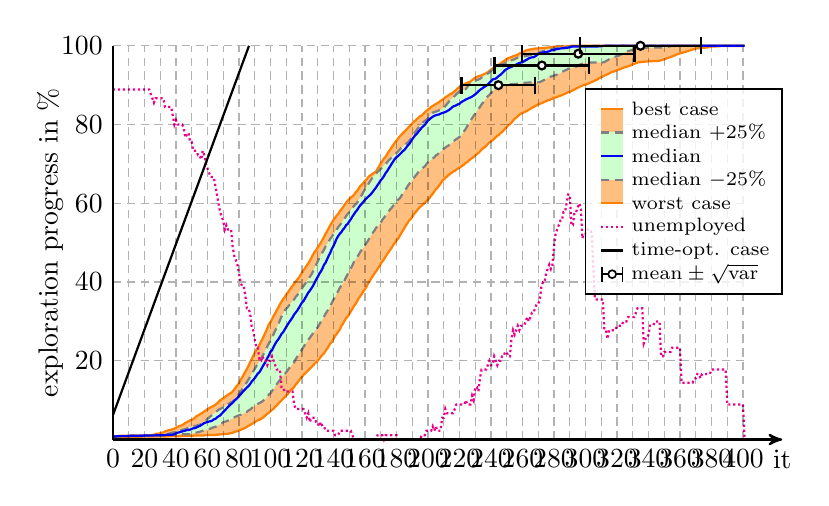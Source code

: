 \begin{tikzpicture}[thick]


% plot data, scaled to 8cm
\begin{scope}[yscale=0.05, xscale=0.02]
\draw[draw=orange, fill=orange!50] (0.00, 0.50) -- (1.00, 0.57) -- (2.00, 0.57) -- (3.00, 0.57) -- (4.00, 0.57) -- (5.00, 0.57) -- (6.00, 0.57) -- (7.00, 0.57) -- (8.00, 0.57) -- (9.00, 0.57) -- (10.00, 0.65) -- (11.00, 0.65) -- (12.00, 0.65) -- (13.00, 0.65) -- (14.00, 0.65) -- (15.00, 0.65) -- (16.00, 0.65) -- (17.00, 0.65) -- (18.00, 0.65) -- (19.00, 0.75) -- (20.00, 0.75) -- (21.00, 0.77) -- (22.00, 0.77) -- (23.00, 0.77) -- (24.00, 0.77) -- (25.00, 0.77) -- (26.00, 0.77) -- (27.00, 0.77) -- (28.00, 0.77) -- (29.00, 0.77) -- (30.00, 0.77) -- (31.00, 0.77) -- (32.00, 0.77) -- (33.00, 0.77) -- (34.00, 0.77) -- (35.00, 0.77) -- (36.00, 0.85) -- (37.00, 0.85) -- (38.00, 0.85) -- (39.00, 0.85) -- (40.00, 0.85) -- (41.00, 0.85) -- (42.00, 0.85) -- (43.00, 0.85) -- (44.00, 0.94) -- (45.00, 0.97) -- (46.00, 0.97) -- (47.00, 0.97) -- (48.00, 0.97) -- (49.00, 0.97) -- (50.00, 0.97) -- (51.00, 0.97) -- (52.00, 1.05) -- (53.00, 1.05) -- (54.00, 1.05) -- (55.00, 1.05) -- (56.00, 1.05) -- (57.00, 1.05) -- (58.00, 1.05) -- (59.00, 1.14) -- (60.00, 1.14) -- (61.00, 1.14) -- (62.00, 1.14) -- (63.00, 1.14) -- (64.00, 1.14) -- (65.00, 1.14) -- (66.00, 1.24) -- (67.00, 1.24) -- (68.00, 1.31) -- (69.00, 1.32) -- (70.00, 1.34) -- (71.00, 1.39) -- (72.00, 1.39) -- (73.00, 1.47) -- (74.00, 1.55) -- (75.00, 1.64) -- (76.00, 1.73) -- (77.00, 1.90) -- (78.00, 2.03) -- (79.00, 2.12) -- (80.00, 2.33) -- (81.00, 2.46) -- (82.00, 2.64) -- (83.00, 2.80) -- (84.00, 2.98) -- (85.00, 3.21) -- (86.00, 3.45) -- (87.00, 3.70) -- (88.00, 3.92) -- (89.00, 4.14) -- (90.00, 4.43) -- (91.00, 4.66) -- (92.00, 4.91) -- (93.00, 5.00) -- (94.00, 5.30) -- (95.00, 5.48) -- (96.00, 5.82) -- (97.00, 6.17) -- (98.00, 6.54) -- (99.00, 6.82) -- (100.00, 7.20) -- (101.00, 7.57) -- (102.00, 7.83) -- (103.00, 8.33) -- (104.00, 8.66) -- (105.00, 9.11) -- (106.00, 9.57) -- (107.00, 9.95) -- (108.00, 10.37) -- (109.00, 10.74) -- (110.00, 11.20) -- (111.00, 11.58) -- (112.00, 12.11) -- (113.00, 12.65) -- (114.00, 12.90) -- (115.00, 13.32) -- (116.00, 13.97) -- (117.00, 14.37) -- (118.00, 14.94) -- (119.00, 15.49) -- (120.00, 15.95) -- (121.00, 16.43) -- (122.00, 16.78) -- (123.00, 17.17) -- (124.00, 17.59) -- (125.00, 18.01) -- (126.00, 18.38) -- (127.00, 18.76) -- (128.00, 19.26) -- (129.00, 19.60) -- (130.00, 20.07) -- (131.00, 20.50) -- (132.00, 21.04) -- (133.00, 21.50) -- (134.00, 21.87) -- (135.00, 22.56) -- (136.00, 23.08) -- (137.00, 23.72) -- (138.00, 24.38) -- (139.00, 24.81) -- (140.00, 25.57) -- (141.00, 26.24) -- (142.00, 26.82) -- (143.00, 27.42) -- (144.00, 27.95) -- (145.00, 28.83) -- (146.00, 29.41) -- (147.00, 30.14) -- (148.00, 30.83) -- (149.00, 31.24) -- (150.00, 31.87) -- (151.00, 32.54) -- (152.00, 33.17) -- (153.00, 33.91) -- (154.00, 34.44) -- (155.00, 35.10) -- (156.00, 35.88) -- (157.00, 36.42) -- (158.00, 36.96) -- (159.00, 37.68) -- (160.00, 38.18) -- (161.00, 38.86) -- (162.00, 39.68) -- (163.00, 40.22) -- (164.00, 40.97) -- (165.00, 41.55) -- (166.00, 42.15) -- (167.00, 42.71) -- (168.00, 43.30) -- (169.00, 43.97) -- (170.00, 44.65) -- (171.00, 45.21) -- (172.00, 45.73) -- (173.00, 46.41) -- (174.00, 47.02) -- (175.00, 47.61) -- (176.00, 48.16) -- (177.00, 48.76) -- (178.00, 49.41) -- (179.00, 50.01) -- (180.00, 50.60) -- (181.00, 51.03) -- (182.00, 51.66) -- (183.00, 52.40) -- (184.00, 53.02) -- (185.00, 53.69) -- (186.00, 54.40) -- (187.00, 54.98) -- (188.00, 55.69) -- (189.00, 55.99) -- (190.00, 56.55) -- (191.00, 57.22) -- (192.00, 57.70) -- (193.00, 58.18) -- (194.00, 58.64) -- (195.00, 59.07) -- (196.00, 59.42) -- (197.00, 59.78) -- (198.00, 60.15) -- (199.00, 60.51) -- (200.00, 60.90) -- (201.00, 61.36) -- (202.00, 61.94) -- (203.00, 62.42) -- (204.00, 62.99) -- (205.00, 63.57) -- (206.00, 63.90) -- (207.00, 64.49) -- (208.00, 65.00) -- (209.00, 65.64) -- (210.00, 66.06) -- (211.00, 66.44) -- (212.00, 66.78) -- (213.00, 67.17) -- (214.00, 67.43) -- (215.00, 67.72) -- (216.00, 68.07) -- (217.00, 68.22) -- (218.00, 68.59) -- (219.00, 68.81) -- (220.00, 69.02) -- (221.00, 69.31) -- (222.00, 69.58) -- (223.00, 69.88) -- (224.00, 70.27) -- (225.00, 70.47) -- (226.00, 70.88) -- (227.00, 71.20) -- (228.00, 71.49) -- (229.00, 71.77) -- (230.00, 72.10) -- (231.00, 72.50) -- (232.00, 72.76) -- (233.00, 73.18) -- (234.00, 73.64) -- (235.00, 74.00) -- (236.00, 74.21) -- (237.00, 74.62) -- (238.00, 75.06) -- (239.00, 75.45) -- (240.00, 75.78) -- (241.00, 76.01) -- (242.00, 76.38) -- (243.00, 76.75) -- (244.00, 77.15) -- (245.00, 77.38) -- (246.00, 77.81) -- (247.00, 78.10) -- (248.00, 78.54) -- (249.00, 79.00) -- (250.00, 79.38) -- (251.00, 79.88) -- (252.00, 80.07) -- (253.00, 80.49) -- (254.00, 80.99) -- (255.00, 81.45) -- (256.00, 81.73) -- (257.00, 82.11) -- (258.00, 82.50) -- (259.00, 82.74) -- (260.00, 82.96) -- (261.00, 83.11) -- (262.00, 83.31) -- (263.00, 83.49) -- (264.00, 83.77) -- (265.00, 84.01) -- (266.00, 84.28) -- (267.00, 84.43) -- (268.00, 84.69) -- (269.00, 84.89) -- (270.00, 85.10) -- (271.00, 85.25) -- (272.00, 85.42) -- (273.00, 85.57) -- (274.00, 85.79) -- (275.00, 85.94) -- (276.00, 86.14) -- (277.00, 86.22) -- (278.00, 86.44) -- (279.00, 86.59) -- (280.00, 86.75) -- (281.00, 86.89) -- (282.00, 87.01) -- (283.00, 87.19) -- (284.00, 87.30) -- (285.00, 87.48) -- (286.00, 87.64) -- (287.00, 87.82) -- (288.00, 88.00) -- (289.00, 88.25) -- (290.00, 88.31) -- (291.00, 88.49) -- (292.00, 88.72) -- (293.00, 88.90) -- (294.00, 89.15) -- (295.00, 89.33) -- (296.00, 89.53) -- (297.00, 89.76) -- (298.00, 89.90) -- (299.00, 90.10) -- (300.00, 90.13) -- (301.00, 90.32) -- (302.00, 90.44) -- (303.00, 90.63) -- (304.00, 90.84) -- (305.00, 90.95) -- (306.00, 91.22) -- (307.00, 91.32) -- (308.00, 91.60) -- (309.00, 91.84) -- (310.00, 92.02) -- (311.00, 92.18) -- (312.00, 92.44) -- (313.00, 92.61) -- (314.00, 92.77) -- (315.00, 92.98) -- (316.00, 93.19) -- (317.00, 93.39) -- (318.00, 93.46) -- (319.00, 93.64) -- (320.00, 93.85) -- (321.00, 93.95) -- (322.00, 94.08) -- (323.00, 94.26) -- (324.00, 94.42) -- (325.00, 94.56) -- (326.00, 94.66) -- (327.00, 94.79) -- (328.00, 94.92) -- (329.00, 95.11) -- (330.00, 95.28) -- (331.00, 95.44) -- (332.00, 95.60) -- (333.00, 95.73) -- (334.00, 95.81) -- (335.00, 95.86) -- (336.00, 95.90) -- (337.00, 95.96) -- (338.00, 95.99) -- (339.00, 96.03) -- (340.00, 96.05) -- (341.00, 96.07) -- (342.00, 96.08) -- (343.00, 96.11) -- (344.00, 96.13) -- (345.00, 96.15) -- (346.00, 96.17) -- (347.00, 96.23) -- (348.00, 96.34) -- (349.00, 96.47) -- (350.00, 96.56) -- (351.00, 96.70) -- (352.00, 96.88) -- (353.00, 97.01) -- (354.00, 97.15) -- (355.00, 97.30) -- (356.00, 97.45) -- (357.00, 97.66) -- (358.00, 97.82) -- (359.00, 97.95) -- (360.00, 98.08) -- (361.00, 98.17) -- (362.00, 98.31) -- (363.00, 98.40) -- (364.00, 98.55) -- (365.00, 98.68) -- (366.00, 98.78) -- (367.00, 98.95) -- (368.00, 99.05) -- (369.00, 99.14) -- (370.00, 99.29) -- (371.00, 99.35) -- (372.00, 99.41) -- (373.00, 99.42) -- (374.00, 99.47) -- (375.00, 99.47) -- (376.00, 99.52) -- (377.00, 99.57) -- (378.00, 99.64) -- (379.00, 99.77) -- (380.00, 99.84) -- (381.00, 99.84) -- (382.00, 99.84) -- (383.00, 99.84) -- (384.00, 99.88) -- (385.00, 99.90) -- (386.00, 99.93) -- (387.00, 99.94) -- (388.00, 99.95) -- (389.00, 99.95) -- (390.00, 99.95) -- (391.00, 99.95) -- (392.00, 99.95) -- (393.00, 99.95) -- (394.00, 99.95) -- (395.00, 99.95) -- (396.00, 99.95) -- (397.00, 99.95) -- (398.00, 99.95) -- (399.00, 99.97) -- (400.00, 99.99) -- (401.00, 100.00) -- (401.00, 100.00) -- (400.00, 100.00) -- (399.00, 100.00) -- (398.00, 100.00) -- (397.00, 100.00) -- (396.00, 100.00) -- (395.00, 100.00) -- (394.00, 100.00) -- (393.00, 100.00) -- (392.00, 100.00) -- (391.00, 100.00) -- (390.00, 100.00) -- (389.00, 100.00) -- (388.00, 100.00) -- (387.00, 100.00) -- (386.00, 100.00) -- (385.00, 100.00) -- (384.00, 100.00) -- (383.00, 100.00) -- (382.00, 100.00) -- (381.00, 100.00) -- (380.00, 100.00) -- (379.00, 100.00) -- (378.00, 100.00) -- (377.00, 100.00) -- (376.00, 100.00) -- (375.00, 100.00) -- (374.00, 100.00) -- (373.00, 100.00) -- (372.00, 100.00) -- (371.00, 100.00) -- (370.00, 100.00) -- (369.00, 100.00) -- (368.00, 100.00) -- (367.00, 100.00) -- (366.00, 100.00) -- (365.00, 100.00) -- (364.00, 100.00) -- (363.00, 100.00) -- (362.00, 100.00) -- (361.00, 100.00) -- (360.00, 100.00) -- (359.00, 100.00) -- (358.00, 100.00) -- (357.00, 100.00) -- (356.00, 100.00) -- (355.00, 100.00) -- (354.00, 100.00) -- (353.00, 100.00) -- (352.00, 100.00) -- (351.00, 100.00) -- (350.00, 100.00) -- (349.00, 100.00) -- (348.00, 100.00) -- (347.00, 100.00) -- (346.00, 100.00) -- (345.00, 100.00) -- (344.00, 100.00) -- (343.00, 100.00) -- (342.00, 100.00) -- (341.00, 100.00) -- (340.00, 100.00) -- (339.00, 100.00) -- (338.00, 100.00) -- (337.00, 100.00) -- (336.00, 100.00) -- (335.00, 100.00) -- (334.00, 100.00) -- (333.00, 100.00) -- (332.00, 100.00) -- (331.00, 100.00) -- (330.00, 100.00) -- (329.00, 100.00) -- (328.00, 100.00) -- (327.00, 100.00) -- (326.00, 100.00) -- (325.00, 100.00) -- (324.00, 100.00) -- (323.00, 100.00) -- (322.00, 100.00) -- (321.00, 100.00) -- (320.00, 100.00) -- (319.00, 100.00) -- (318.00, 100.00) -- (317.00, 100.00) -- (316.00, 100.00) -- (315.00, 100.00) -- (314.00, 100.00) -- (313.00, 100.00) -- (312.00, 100.00) -- (311.00, 100.00) -- (310.00, 100.00) -- (309.00, 100.00) -- (308.00, 100.00) -- (307.00, 100.00) -- (306.00, 100.00) -- (305.00, 100.00) -- (304.00, 100.00) -- (303.00, 100.00) -- (302.00, 100.00) -- (301.00, 100.00) -- (300.00, 100.00) -- (299.00, 100.00) -- (298.00, 100.00) -- (297.00, 100.00) -- (296.00, 100.00) -- (295.00, 100.00) -- (294.00, 100.00) -- (293.00, 100.00) -- (292.00, 100.00) -- (291.00, 100.00) -- (290.00, 99.95) -- (289.00, 99.91) -- (288.00, 99.88) -- (287.00, 99.84) -- (286.00, 99.83) -- (285.00, 99.83) -- (284.00, 99.83) -- (283.00, 99.83) -- (282.00, 99.82) -- (281.00, 99.80) -- (280.00, 99.76) -- (279.00, 99.72) -- (278.00, 99.63) -- (277.00, 99.59) -- (276.00, 99.56) -- (275.00, 99.50) -- (274.00, 99.46) -- (273.00, 99.45) -- (272.00, 99.42) -- (271.00, 99.40) -- (270.00, 99.35) -- (269.00, 99.33) -- (268.00, 99.32) -- (267.00, 99.21) -- (266.00, 99.15) -- (265.00, 99.08) -- (264.00, 98.99) -- (263.00, 98.91) -- (262.00, 98.78) -- (261.00, 98.56) -- (260.00, 98.38) -- (259.00, 98.19) -- (258.00, 98.03) -- (257.00, 97.75) -- (256.00, 97.61) -- (255.00, 97.45) -- (254.00, 97.34) -- (253.00, 97.17) -- (252.00, 97.02) -- (251.00, 96.88) -- (250.00, 96.67) -- (249.00, 96.34) -- (248.00, 96.08) -- (247.00, 95.81) -- (246.00, 95.51) -- (245.00, 95.26) -- (244.00, 94.92) -- (243.00, 94.79) -- (242.00, 94.58) -- (241.00, 94.25) -- (240.00, 93.95) -- (239.00, 93.66) -- (238.00, 93.29) -- (237.00, 93.04) -- (236.00, 92.89) -- (235.00, 92.70) -- (234.00, 92.52) -- (233.00, 92.38) -- (232.00, 92.27) -- (231.00, 92.09) -- (230.00, 91.92) -- (229.00, 91.66) -- (228.00, 91.25) -- (227.00, 90.89) -- (226.00, 90.82) -- (225.00, 90.63) -- (224.00, 90.44) -- (223.00, 90.22) -- (222.00, 89.97) -- (221.00, 89.84) -- (220.00, 89.51) -- (219.00, 89.25) -- (218.00, 88.91) -- (217.00, 88.49) -- (216.00, 88.17) -- (215.00, 87.89) -- (214.00, 87.70) -- (213.00, 87.44) -- (212.00, 87.11) -- (211.00, 86.92) -- (210.00, 86.58) -- (209.00, 86.23) -- (208.00, 86.03) -- (207.00, 85.71) -- (206.00, 85.45) -- (205.00, 85.22) -- (204.00, 84.99) -- (203.00, 84.70) -- (202.00, 84.50) -- (201.00, 84.14) -- (200.00, 83.83) -- (199.00, 83.48) -- (198.00, 83.11) -- (197.00, 82.68) -- (196.00, 82.34) -- (195.00, 82.14) -- (194.00, 81.75) -- (193.00, 81.39) -- (192.00, 81.01) -- (191.00, 80.75) -- (190.00, 80.26) -- (189.00, 79.76) -- (188.00, 79.48) -- (187.00, 79.01) -- (186.00, 78.61) -- (185.00, 78.19) -- (184.00, 77.83) -- (183.00, 77.38) -- (182.00, 76.97) -- (181.00, 76.47) -- (180.00, 75.89) -- (179.00, 75.44) -- (178.00, 74.81) -- (177.00, 74.30) -- (176.00, 73.63) -- (175.00, 73.08) -- (174.00, 72.44) -- (173.00, 71.75) -- (172.00, 71.34) -- (171.00, 70.72) -- (170.00, 70.16) -- (169.00, 69.42) -- (168.00, 68.78) -- (167.00, 68.07) -- (166.00, 67.80) -- (165.00, 67.56) -- (164.00, 67.25) -- (163.00, 67.00) -- (162.00, 66.61) -- (161.00, 66.10) -- (160.00, 65.70) -- (159.00, 65.18) -- (158.00, 64.72) -- (157.00, 64.40) -- (156.00, 63.74) -- (155.00, 63.15) -- (154.00, 62.75) -- (153.00, 62.14) -- (152.00, 61.80) -- (151.00, 61.42) -- (150.00, 61.06) -- (149.00, 60.66) -- (148.00, 60.14) -- (147.00, 59.60) -- (146.00, 58.94) -- (145.00, 58.50) -- (144.00, 57.97) -- (143.00, 57.32) -- (142.00, 56.86) -- (141.00, 56.32) -- (140.00, 55.78) -- (139.00, 55.10) -- (138.00, 54.45) -- (137.00, 53.69) -- (136.00, 52.95) -- (135.00, 52.31) -- (134.00, 51.45) -- (133.00, 50.78) -- (132.00, 49.99) -- (131.00, 49.39) -- (130.00, 48.83) -- (129.00, 48.11) -- (128.00, 47.69) -- (127.00, 46.93) -- (126.00, 46.20) -- (125.00, 45.43) -- (124.00, 44.75) -- (123.00, 44.21) -- (122.00, 43.57) -- (121.00, 43.02) -- (120.00, 42.34) -- (119.00, 41.75) -- (118.00, 41.09) -- (117.00, 40.62) -- (116.00, 40.15) -- (115.00, 39.57) -- (114.00, 39.03) -- (113.00, 38.52) -- (112.00, 37.90) -- (111.00, 37.35) -- (110.00, 36.79) -- (109.00, 36.14) -- (108.00, 35.68) -- (107.00, 35.03) -- (106.00, 34.35) -- (105.00, 33.57) -- (104.00, 32.87) -- (103.00, 32.08) -- (102.00, 31.39) -- (101.00, 30.58) -- (100.00, 29.79) -- (99.00, 29.27) -- (98.00, 28.28) -- (97.00, 27.38) -- (96.00, 26.47) -- (95.00, 25.68) -- (94.00, 24.86) -- (93.00, 24.02) -- (92.00, 23.27) -- (91.00, 22.78) -- (90.00, 22.00) -- (89.00, 21.21) -- (88.00, 20.36) -- (87.00, 19.62) -- (86.00, 18.64) -- (85.00, 17.93) -- (84.00, 17.20) -- (83.00, 16.48) -- (82.00, 15.79) -- (81.00, 15.09) -- (80.00, 14.27) -- (79.00, 13.75) -- (78.00, 13.29) -- (77.00, 12.73) -- (76.00, 12.20) -- (75.00, 11.86) -- (74.00, 11.62) -- (73.00, 11.39) -- (72.00, 11.07) -- (71.00, 10.79) -- (70.00, 10.47) -- (69.00, 10.20) -- (68.00, 9.94) -- (67.00, 9.52) -- (66.00, 9.16) -- (65.00, 8.80) -- (64.00, 8.58) -- (63.00, 8.36) -- (62.00, 8.17) -- (61.00, 7.93) -- (60.00, 7.72) -- (59.00, 7.41) -- (58.00, 7.16) -- (57.00, 6.87) -- (56.00, 6.60) -- (55.00, 6.39) -- (54.00, 6.12) -- (53.00, 5.94) -- (52.00, 5.53) -- (51.00, 5.24) -- (50.00, 4.99) -- (49.00, 4.89) -- (48.00, 4.65) -- (47.00, 4.46) -- (46.00, 4.23) -- (45.00, 3.90) -- (44.00, 3.71) -- (43.00, 3.53) -- (42.00, 3.40) -- (41.00, 3.20) -- (40.00, 3.02) -- (39.00, 2.76) -- (38.00, 2.63) -- (37.00, 2.52) -- (36.00, 2.42) -- (35.00, 2.33) -- (34.00, 2.20) -- (33.00, 2.06) -- (32.00, 1.82) -- (31.00, 1.72) -- (30.00, 1.63) -- (29.00, 1.49) -- (28.00, 1.49) -- (27.00, 1.40) -- (26.00, 1.27) -- (25.00, 1.09) -- (24.00, 1.06) -- (23.00, 1.06) -- (22.00, 1.06) -- (21.00, 1.06) -- (20.00, 1.06) -- (19.00, 1.03) -- (18.00, 1.01) -- (17.00, 1.01) -- (16.00, 1.01) -- (15.00, 1.01) -- (14.00, 1.01) -- (13.00, 1.01) -- (12.00, 1.01) -- (11.00, 0.98) -- (10.00, 0.98) -- (9.00, 0.98) -- (8.00, 0.98) -- (7.00, 0.98) -- (6.00, 0.95) -- (5.00, 0.95) -- (4.00, 0.93) -- (3.00, 0.87) -- (2.00, 0.87) -- (1.00, 0.84) -- (0.00, 0.69);
\draw[gray, densely dashed, fill=green!20] (0.00, 0.69) -- (1.00, 0.69) -- (2.00, 0.79) -- (3.00, 0.79) -- (4.00, 0.79) -- (5.00, 0.79) -- (6.00, 0.79) -- (7.00, 0.79) -- (8.00, 0.79) -- (9.00, 0.79) -- (10.00, 0.87) -- (11.00, 0.87) -- (12.00, 0.87) -- (13.00, 0.87) -- (14.00, 0.87) -- (15.00, 0.87) -- (16.00, 0.87) -- (17.00, 0.87) -- (18.00, 0.95) -- (19.00, 0.95) -- (20.00, 0.98) -- (21.00, 0.98) -- (22.00, 0.98) -- (23.00, 0.98) -- (24.00, 0.98) -- (25.00, 0.98) -- (26.00, 1.03) -- (27.00, 1.03) -- (28.00, 1.03) -- (29.00, 1.03) -- (30.00, 1.03) -- (31.00, 1.03) -- (32.00, 1.03) -- (33.00, 1.03) -- (34.00, 1.09) -- (35.00, 1.14) -- (36.00, 1.18) -- (37.00, 1.18) -- (38.00, 1.18) -- (39.00, 1.18) -- (40.00, 1.20) -- (41.00, 1.20) -- (42.00, 1.23) -- (43.00, 1.37) -- (44.00, 1.37) -- (45.00, 1.37) -- (46.00, 1.37) -- (47.00, 1.37) -- (48.00, 1.37) -- (49.00, 1.37) -- (50.00, 1.46) -- (51.00, 1.61) -- (52.00, 1.71) -- (53.00, 1.78) -- (54.00, 1.86) -- (55.00, 1.95) -- (56.00, 2.08) -- (57.00, 2.25) -- (58.00, 2.39) -- (59.00, 2.48) -- (60.00, 2.61) -- (61.00, 2.70) -- (62.00, 2.78) -- (63.00, 3.01) -- (64.00, 3.13) -- (65.00, 3.21) -- (66.00, 3.43) -- (67.00, 3.73) -- (68.00, 3.86) -- (69.00, 4.09) -- (70.00, 4.37) -- (71.00, 4.55) -- (72.00, 4.63) -- (73.00, 4.81) -- (74.00, 4.96) -- (75.00, 5.14) -- (76.00, 5.38) -- (77.00, 5.62) -- (78.00, 5.83) -- (79.00, 5.95) -- (80.00, 6.17) -- (81.00, 6.26) -- (82.00, 6.53) -- (83.00, 6.62) -- (84.00, 6.95) -- (85.00, 7.03) -- (86.00, 7.37) -- (87.00, 7.57) -- (88.00, 7.92) -- (89.00, 8.39) -- (90.00, 8.58) -- (91.00, 8.77) -- (92.00, 9.05) -- (93.00, 9.25) -- (94.00, 9.48) -- (95.00, 9.74) -- (96.00, 10.08) -- (97.00, 10.37) -- (98.00, 10.96) -- (99.00, 11.41) -- (100.00, 11.78) -- (101.00, 12.35) -- (102.00, 12.85) -- (103.00, 13.47) -- (104.00, 14.07) -- (105.00, 14.58) -- (106.00, 15.12) -- (107.00, 15.67) -- (108.00, 16.14) -- (109.00, 16.57) -- (110.00, 17.11) -- (111.00, 17.63) -- (112.00, 18.20) -- (113.00, 18.66) -- (114.00, 19.21) -- (115.00, 19.60) -- (116.00, 20.39) -- (117.00, 21.04) -- (118.00, 21.63) -- (119.00, 22.20) -- (120.00, 22.89) -- (121.00, 23.54) -- (122.00, 24.20) -- (123.00, 24.76) -- (124.00, 25.33) -- (125.00, 25.84) -- (126.00, 26.45) -- (127.00, 26.94) -- (128.00, 27.47) -- (129.00, 28.04) -- (130.00, 28.50) -- (131.00, 29.22) -- (132.00, 29.91) -- (133.00, 30.55) -- (134.00, 31.21) -- (135.00, 31.97) -- (136.00, 32.61) -- (137.00, 33.14) -- (138.00, 33.92) -- (139.00, 34.76) -- (140.00, 35.55) -- (141.00, 36.19) -- (142.00, 37.04) -- (143.00, 37.70) -- (144.00, 38.52) -- (145.00, 39.11) -- (146.00, 39.64) -- (147.00, 40.37) -- (148.00, 41.24) -- (149.00, 41.96) -- (150.00, 42.71) -- (151.00, 43.41) -- (152.00, 44.25) -- (153.00, 45.09) -- (154.00, 45.77) -- (155.00, 46.33) -- (156.00, 46.94) -- (157.00, 47.66) -- (158.00, 48.22) -- (159.00, 48.65) -- (160.00, 49.35) -- (161.00, 49.95) -- (162.00, 50.53) -- (163.00, 51.31) -- (164.00, 52.07) -- (165.00, 52.54) -- (166.00, 53.08) -- (167.00, 53.75) -- (168.00, 54.24) -- (169.00, 54.52) -- (170.00, 55.10) -- (171.00, 55.81) -- (172.00, 56.28) -- (173.00, 56.86) -- (174.00, 57.39) -- (175.00, 57.92) -- (176.00, 58.48) -- (177.00, 58.85) -- (178.00, 59.44) -- (179.00, 59.74) -- (180.00, 60.28) -- (181.00, 60.91) -- (182.00, 61.22) -- (183.00, 61.83) -- (184.00, 62.47) -- (185.00, 63.11) -- (186.00, 63.63) -- (187.00, 64.31) -- (188.00, 64.90) -- (189.00, 65.36) -- (190.00, 65.86) -- (191.00, 66.40) -- (192.00, 66.98) -- (193.00, 67.44) -- (194.00, 68.01) -- (195.00, 68.38) -- (196.00, 68.71) -- (197.00, 69.08) -- (198.00, 69.39) -- (199.00, 69.94) -- (200.00, 70.37) -- (201.00, 70.72) -- (202.00, 71.06) -- (203.00, 71.38) -- (204.00, 71.68) -- (205.00, 72.16) -- (206.00, 72.36) -- (207.00, 72.77) -- (208.00, 73.23) -- (209.00, 73.48) -- (210.00, 73.82) -- (211.00, 74.16) -- (212.00, 74.43) -- (213.00, 74.66) -- (214.00, 75.05) -- (215.00, 75.38) -- (216.00, 75.67) -- (217.00, 76.02) -- (218.00, 76.30) -- (219.00, 76.55) -- (220.00, 76.86) -- (221.00, 77.13) -- (222.00, 77.80) -- (223.00, 78.34) -- (224.00, 78.95) -- (225.00, 79.61) -- (226.00, 80.25) -- (227.00, 81.03) -- (228.00, 81.60) -- (229.00, 82.24) -- (230.00, 82.75) -- (231.00, 83.48) -- (232.00, 83.97) -- (233.00, 84.46) -- (234.00, 85.13) -- (235.00, 85.59) -- (236.00, 86.19) -- (237.00, 86.67) -- (238.00, 87.21) -- (239.00, 87.52) -- (240.00, 87.97) -- (241.00, 88.49) -- (242.00, 88.90) -- (243.00, 89.23) -- (244.00, 89.53) -- (245.00, 89.77) -- (246.00, 89.84) -- (247.00, 89.90) -- (248.00, 90.03) -- (249.00, 90.14) -- (250.00, 90.21) -- (251.00, 90.23) -- (252.00, 90.23) -- (253.00, 90.23) -- (254.00, 90.27) -- (255.00, 90.28) -- (256.00, 90.31) -- (257.00, 90.36) -- (258.00, 90.41) -- (259.00, 90.47) -- (260.00, 90.52) -- (261.00, 90.58) -- (262.00, 90.62) -- (263.00, 90.65) -- (264.00, 90.67) -- (265.00, 90.67) -- (266.00, 90.67) -- (267.00, 90.67) -- (268.00, 90.67) -- (269.00, 90.67) -- (270.00, 90.72) -- (271.00, 90.82) -- (272.00, 90.97) -- (273.00, 91.18) -- (274.00, 91.38) -- (275.00, 91.63) -- (276.00, 91.94) -- (277.00, 92.01) -- (278.00, 92.19) -- (279.00, 92.28) -- (280.00, 92.46) -- (281.00, 92.56) -- (282.00, 92.73) -- (283.00, 92.88) -- (284.00, 93.10) -- (285.00, 93.35) -- (286.00, 93.55) -- (287.00, 93.75) -- (288.00, 93.92) -- (289.00, 94.15) -- (290.00, 94.21) -- (291.00, 94.30) -- (292.00, 94.44) -- (293.00, 94.64) -- (294.00, 94.69) -- (295.00, 94.94) -- (296.00, 95.16) -- (297.00, 95.31) -- (298.00, 95.44) -- (299.00, 95.57) -- (300.00, 95.67) -- (301.00, 95.69) -- (302.00, 95.70) -- (303.00, 95.73) -- (304.00, 95.77) -- (305.00, 95.78) -- (306.00, 95.78) -- (307.00, 95.78) -- (308.00, 95.78) -- (309.00, 95.78) -- (310.00, 95.78) -- (311.00, 95.78) -- (312.00, 95.86) -- (313.00, 96.12) -- (314.00, 96.32) -- (315.00, 96.60) -- (316.00, 96.76) -- (317.00, 96.96) -- (318.00, 97.20) -- (319.00, 97.27) -- (320.00, 97.36) -- (321.00, 97.50) -- (322.00, 97.62) -- (323.00, 97.87) -- (324.00, 98.12) -- (325.00, 98.33) -- (326.00, 98.53) -- (327.00, 98.68) -- (328.00, 98.73) -- (329.00, 98.90) -- (330.00, 98.96) -- (331.00, 99.15) -- (332.00, 99.29) -- (333.00, 99.39) -- (334.00, 99.41) -- (335.00, 99.52) -- (336.00, 99.52) -- (337.00, 99.52) -- (338.00, 99.52) -- (339.00, 99.54) -- (340.00, 99.55) -- (341.00, 99.57) -- (342.00, 99.57) -- (343.00, 99.57) -- (344.00, 99.57) -- (345.00, 99.57) -- (346.00, 99.57) -- (347.00, 99.57) -- (348.00, 99.57) -- (349.00, 99.57) -- (350.00, 99.57) -- (351.00, 99.64) -- (352.00, 99.69) -- (353.00, 99.81) -- (354.00, 99.91) -- (355.00, 99.95) -- (356.00, 99.95) -- (357.00, 99.97) -- (358.00, 99.98) -- (359.00, 99.99) -- (360.00, 99.99) -- (361.00, 100.00) -- (362.00, 100.00) -- (363.00, 100.00) -- (364.00, 100.00) -- (365.00, 100.00) -- (366.00, 100.00) -- (367.00, 100.00) -- (368.00, 100.00) -- (369.00, 100.00) -- (370.00, 100.00) -- (371.00, 100.00) -- (372.00, 100.00) -- (373.00, 100.00) -- (374.00, 100.00) -- (375.00, 100.00) -- (376.00, 100.00) -- (377.00, 100.00) -- (378.00, 100.00) -- (379.00, 100.00) -- (380.00, 100.00) -- (381.00, 100.00) -- (382.00, 100.00) -- (383.00, 100.00) -- (384.00, 100.00) -- (385.00, 100.00) -- (386.00, 100.00) -- (387.00, 100.00) -- (388.00, 100.00) -- (389.00, 100.00) -- (390.00, 100.00) -- (391.00, 100.00) -- (392.00, 100.00) -- (393.00, 100.00) -- (394.00, 100.00) -- (395.00, 100.00) -- (396.00, 100.00) -- (397.00, 100.00) -- (398.00, 100.00) -- (399.00, 100.00) -- (400.00, 100.00) -- (401.00, 100.00) -- (401.00, 100.00) -- (400.00, 100.00) -- (399.00, 100.00) -- (398.00, 100.00) -- (397.00, 100.00) -- (396.00, 100.00) -- (395.00, 100.00) -- (394.00, 100.00) -- (393.00, 100.00) -- (392.00, 100.00) -- (391.00, 100.00) -- (390.00, 100.00) -- (389.00, 100.00) -- (388.00, 100.00) -- (387.00, 100.00) -- (386.00, 100.00) -- (385.00, 100.00) -- (384.00, 100.00) -- (383.00, 100.00) -- (382.00, 100.00) -- (381.00, 100.00) -- (380.00, 100.00) -- (379.00, 100.00) -- (378.00, 100.00) -- (377.00, 100.00) -- (376.00, 100.00) -- (375.00, 100.00) -- (374.00, 100.00) -- (373.00, 100.00) -- (372.00, 100.00) -- (371.00, 100.00) -- (370.00, 100.00) -- (369.00, 100.00) -- (368.00, 100.00) -- (367.00, 100.00) -- (366.00, 100.00) -- (365.00, 100.00) -- (364.00, 100.00) -- (363.00, 100.00) -- (362.00, 100.00) -- (361.00, 100.00) -- (360.00, 100.00) -- (359.00, 100.00) -- (358.00, 100.00) -- (357.00, 100.00) -- (356.00, 100.00) -- (355.00, 100.00) -- (354.00, 100.00) -- (353.00, 100.00) -- (352.00, 100.00) -- (351.00, 100.00) -- (350.00, 100.00) -- (349.00, 100.00) -- (348.00, 100.00) -- (347.00, 100.00) -- (346.00, 100.00) -- (345.00, 100.00) -- (344.00, 100.00) -- (343.00, 100.00) -- (342.00, 100.00) -- (341.00, 100.00) -- (340.00, 100.00) -- (339.00, 100.00) -- (338.00, 100.00) -- (337.00, 100.00) -- (336.00, 100.00) -- (335.00, 100.00) -- (334.00, 100.00) -- (333.00, 100.00) -- (332.00, 100.00) -- (331.00, 100.00) -- (330.00, 100.00) -- (329.00, 100.00) -- (328.00, 100.00) -- (327.00, 100.00) -- (326.00, 100.00) -- (325.00, 100.00) -- (324.00, 100.00) -- (323.00, 100.00) -- (322.00, 100.00) -- (321.00, 100.00) -- (320.00, 100.00) -- (319.00, 100.00) -- (318.00, 100.00) -- (317.00, 100.00) -- (316.00, 100.00) -- (315.00, 100.00) -- (314.00, 100.00) -- (313.00, 100.00) -- (312.00, 100.00) -- (311.00, 100.00) -- (310.00, 100.00) -- (309.00, 100.00) -- (308.00, 100.00) -- (307.00, 100.00) -- (306.00, 100.00) -- (305.00, 100.00) -- (304.00, 99.99) -- (303.00, 99.97) -- (302.00, 99.97) -- (301.00, 99.97) -- (300.00, 99.97) -- (299.00, 99.97) -- (298.00, 99.97) -- (297.00, 99.97) -- (296.00, 99.97) -- (295.00, 99.97) -- (294.00, 99.95) -- (293.00, 99.93) -- (292.00, 99.90) -- (291.00, 99.85) -- (290.00, 99.78) -- (289.00, 99.75) -- (288.00, 99.69) -- (287.00, 99.65) -- (286.00, 99.63) -- (285.00, 99.59) -- (284.00, 99.58) -- (283.00, 99.56) -- (282.00, 99.48) -- (281.00, 99.33) -- (280.00, 99.26) -- (279.00, 99.20) -- (278.00, 99.14) -- (277.00, 99.12) -- (276.00, 98.99) -- (275.00, 98.88) -- (274.00, 98.74) -- (273.00, 98.63) -- (272.00, 98.51) -- (271.00, 98.34) -- (270.00, 98.12) -- (269.00, 97.97) -- (268.00, 97.89) -- (267.00, 97.78) -- (266.00, 97.74) -- (265.00, 97.67) -- (264.00, 97.59) -- (263.00, 97.48) -- (262.00, 97.39) -- (261.00, 97.35) -- (260.00, 97.32) -- (259.00, 97.24) -- (258.00, 97.13) -- (257.00, 97.02) -- (256.00, 96.82) -- (255.00, 96.59) -- (254.00, 96.47) -- (253.00, 96.33) -- (252.00, 96.13) -- (251.00, 96.02) -- (250.00, 95.79) -- (249.00, 95.65) -- (248.00, 95.45) -- (247.00, 95.29) -- (246.00, 95.10) -- (245.00, 94.86) -- (244.00, 94.65) -- (243.00, 94.36) -- (242.00, 94.08) -- (241.00, 93.97) -- (240.00, 93.63) -- (239.00, 93.30) -- (238.00, 92.96) -- (237.00, 92.67) -- (236.00, 92.39) -- (235.00, 92.12) -- (234.00, 91.93) -- (233.00, 91.60) -- (232.00, 91.43) -- (231.00, 91.29) -- (230.00, 91.13) -- (229.00, 91.10) -- (228.00, 90.88) -- (227.00, 90.48) -- (226.00, 90.14) -- (225.00, 89.55) -- (224.00, 89.01) -- (223.00, 88.88) -- (222.00, 88.73) -- (221.00, 88.55) -- (220.00, 88.43) -- (219.00, 88.06) -- (218.00, 87.71) -- (217.00, 87.29) -- (216.00, 86.88) -- (215.00, 86.56) -- (214.00, 86.19) -- (213.00, 85.67) -- (212.00, 85.19) -- (211.00, 84.69) -- (210.00, 84.23) -- (209.00, 83.99) -- (208.00, 83.68) -- (207.00, 83.60) -- (206.00, 83.44) -- (205.00, 83.30) -- (204.00, 83.17) -- (203.00, 83.02) -- (202.00, 82.73) -- (201.00, 82.12) -- (200.00, 81.50) -- (199.00, 81.24) -- (198.00, 80.90) -- (197.00, 80.62) -- (196.00, 80.07) -- (195.00, 79.80) -- (194.00, 79.24) -- (193.00, 78.71) -- (192.00, 78.10) -- (191.00, 77.68) -- (190.00, 76.92) -- (189.00, 76.37) -- (188.00, 75.79) -- (187.00, 75.40) -- (186.00, 75.09) -- (185.00, 74.72) -- (184.00, 74.34) -- (183.00, 74.07) -- (182.00, 73.61) -- (181.00, 73.18) -- (180.00, 72.78) -- (179.00, 72.44) -- (178.00, 72.06) -- (177.00, 71.62) -- (176.00, 71.28) -- (175.00, 70.89) -- (174.00, 70.37) -- (173.00, 69.99) -- (172.00, 69.58) -- (171.00, 69.14) -- (170.00, 68.76) -- (169.00, 68.32) -- (168.00, 67.96) -- (167.00, 67.50) -- (166.00, 67.01) -- (165.00, 66.69) -- (164.00, 66.08) -- (163.00, 65.45) -- (162.00, 64.79) -- (161.00, 64.14) -- (160.00, 63.56) -- (159.00, 62.90) -- (158.00, 62.12) -- (157.00, 61.60) -- (156.00, 60.90) -- (155.00, 60.12) -- (154.00, 59.72) -- (153.00, 59.34) -- (152.00, 58.83) -- (151.00, 58.28) -- (150.00, 57.73) -- (149.00, 57.30) -- (148.00, 56.72) -- (147.00, 56.12) -- (146.00, 55.62) -- (145.00, 54.95) -- (144.00, 54.44) -- (143.00, 53.92) -- (142.00, 53.33) -- (141.00, 52.65) -- (140.00, 52.21) -- (139.00, 51.52) -- (138.00, 51.01) -- (137.00, 50.28) -- (136.00, 49.62) -- (135.00, 49.07) -- (134.00, 48.23) -- (133.00, 47.54) -- (132.00, 46.82) -- (131.00, 46.03) -- (130.00, 45.22) -- (129.00, 44.41) -- (128.00, 43.57) -- (127.00, 42.71) -- (126.00, 41.91) -- (125.00, 41.34) -- (124.00, 40.70) -- (123.00, 40.15) -- (122.00, 39.55) -- (121.00, 39.01) -- (120.00, 38.41) -- (119.00, 37.95) -- (118.00, 37.22) -- (117.00, 36.66) -- (116.00, 36.23) -- (115.00, 35.58) -- (114.00, 35.24) -- (113.00, 34.65) -- (112.00, 34.17) -- (111.00, 33.66) -- (110.00, 33.25) -- (109.00, 32.78) -- (108.00, 31.98) -- (107.00, 31.24) -- (106.00, 30.25) -- (105.00, 29.35) -- (104.00, 28.37) -- (103.00, 27.70) -- (102.00, 26.78) -- (101.00, 26.00) -- (100.00, 25.22) -- (99.00, 24.43) -- (98.00, 23.61) -- (97.00, 22.83) -- (96.00, 22.02) -- (95.00, 21.24) -- (94.00, 20.57) -- (93.00, 19.85) -- (92.00, 19.14) -- (91.00, 18.67) -- (90.00, 17.93) -- (89.00, 17.28) -- (88.00, 16.49) -- (87.00, 15.83) -- (86.00, 15.21) -- (85.00, 14.57) -- (84.00, 13.95) -- (83.00, 13.32) -- (82.00, 12.78) -- (81.00, 12.09) -- (80.00, 11.58) -- (79.00, 10.94) -- (78.00, 10.68) -- (77.00, 10.00) -- (76.00, 9.61) -- (75.00, 9.47) -- (74.00, 9.23) -- (73.00, 9.00) -- (72.00, 8.75) -- (71.00, 8.35) -- (70.00, 8.17) -- (69.00, 7.98) -- (68.00, 7.74) -- (67.00, 7.55) -- (66.00, 7.23) -- (65.00, 6.99) -- (64.00, 6.53) -- (63.00, 6.29) -- (62.00, 5.91) -- (61.00, 5.59) -- (60.00, 5.26) -- (59.00, 4.83) -- (58.00, 4.52) -- (57.00, 4.19) -- (56.00, 3.92) -- (55.00, 3.75) -- (54.00, 3.66) -- (53.00, 3.52) -- (52.00, 3.44) -- (51.00, 3.35) -- (50.00, 3.20) -- (49.00, 3.06) -- (48.00, 3.06) -- (47.00, 2.78) -- (46.00, 2.64) -- (45.00, 2.56) -- (44.00, 2.47) -- (43.00, 2.35) -- (42.00, 2.25) -- (41.00, 2.13) -- (40.00, 1.94) -- (39.00, 1.86) -- (38.00, 1.78) -- (37.00, 1.69) -- (36.00, 1.55) -- (35.00, 1.46) -- (34.00, 1.32) -- (33.00, 1.20) -- (32.00, 1.20) -- (31.00, 1.20) -- (30.00, 1.20) -- (29.00, 1.20) -- (28.00, 1.20) -- (27.00, 1.15) -- (26.00, 1.09) -- (25.00, 1.06) -- (24.00, 1.05) -- (23.00, 1.05) -- (22.00, 1.05) -- (21.00, 1.05) -- (20.00, 1.03) -- (19.00, 1.02) -- (18.00, 0.98) -- (17.00, 0.98) -- (16.00, 0.98) -- (15.00, 0.98) -- (14.00, 0.98) -- (13.00, 0.98) -- (12.00, 0.95) -- (11.00, 0.95) -- (10.00, 0.93) -- (9.00, 0.87) -- (8.00, 0.87) -- (7.00, 0.87) -- (6.00, 0.87) -- (5.00, 0.87) -- (4.00, 0.87) -- (3.00, 0.87) -- (2.00, 0.84) -- (1.00, 0.79) -- (0.00, 0.69);
\draw[blue] (0.00, 0.69) -- (1.00, 0.79) -- (2.00, 0.79) -- (3.00, 0.84) -- (4.00, 0.87) -- (5.00, 0.87) -- (6.00, 0.87) -- (7.00, 0.87) -- (8.00, 0.87) -- (9.00, 0.87) -- (10.00, 0.89) -- (11.00, 0.95) -- (12.00, 0.95) -- (13.00, 0.95) -- (14.00, 0.95) -- (15.00, 0.95) -- (16.00, 0.95) -- (17.00, 0.95) -- (18.00, 0.95) -- (19.00, 0.98) -- (20.00, 1.02) -- (21.00, 1.02) -- (22.00, 1.02) -- (23.00, 1.02) -- (24.00, 1.02) -- (25.00, 1.03) -- (26.00, 1.06) -- (27.00, 1.06) -- (28.00, 1.09) -- (29.00, 1.09) -- (30.00, 1.09) -- (31.00, 1.09) -- (32.00, 1.09) -- (33.00, 1.09) -- (34.00, 1.20) -- (35.00, 1.20) -- (36.00, 1.23) -- (37.00, 1.23) -- (38.00, 1.23) -- (39.00, 1.40) -- (40.00, 1.57) -- (41.00, 1.74) -- (42.00, 1.82) -- (43.00, 1.96) -- (44.00, 2.05) -- (45.00, 2.18) -- (46.00, 2.27) -- (47.00, 2.41) -- (48.00, 2.41) -- (49.00, 2.52) -- (50.00, 2.68) -- (51.00, 2.87) -- (52.00, 2.89) -- (53.00, 3.07) -- (54.00, 3.28) -- (55.00, 3.41) -- (56.00, 3.67) -- (57.00, 3.90) -- (58.00, 4.20) -- (59.00, 4.33) -- (60.00, 4.45) -- (61.00, 4.58) -- (62.00, 4.66) -- (63.00, 4.81) -- (64.00, 5.13) -- (65.00, 5.24) -- (66.00, 5.60) -- (67.00, 5.89) -- (68.00, 6.11) -- (69.00, 6.56) -- (70.00, 6.98) -- (71.00, 7.37) -- (72.00, 7.81) -- (73.00, 8.25) -- (74.00, 8.65) -- (75.00, 9.01) -- (76.00, 9.35) -- (77.00, 9.82) -- (78.00, 10.19) -- (79.00, 10.56) -- (80.00, 11.05) -- (81.00, 11.44) -- (82.00, 11.93) -- (83.00, 12.38) -- (84.00, 12.77) -- (85.00, 13.23) -- (86.00, 13.56) -- (87.00, 14.04) -- (88.00, 14.68) -- (89.00, 15.13) -- (90.00, 15.61) -- (91.00, 16.16) -- (92.00, 16.78) -- (93.00, 17.10) -- (94.00, 17.78) -- (95.00, 18.53) -- (96.00, 19.19) -- (97.00, 19.86) -- (98.00, 20.69) -- (99.00, 21.40) -- (100.00, 22.28) -- (101.00, 22.68) -- (102.00, 23.55) -- (103.00, 24.29) -- (104.00, 24.97) -- (105.00, 25.46) -- (106.00, 26.10) -- (107.00, 26.82) -- (108.00, 27.24) -- (109.00, 27.91) -- (110.00, 28.59) -- (111.00, 29.24) -- (112.00, 29.87) -- (113.00, 30.43) -- (114.00, 31.01) -- (115.00, 31.75) -- (116.00, 32.25) -- (117.00, 32.75) -- (118.00, 33.42) -- (119.00, 34.09) -- (120.00, 34.78) -- (121.00, 35.19) -- (122.00, 35.91) -- (123.00, 36.59) -- (124.00, 37.32) -- (125.00, 37.80) -- (126.00, 38.41) -- (127.00, 39.03) -- (128.00, 39.80) -- (129.00, 40.61) -- (130.00, 41.31) -- (131.00, 42.12) -- (132.00, 42.67) -- (133.00, 43.44) -- (134.00, 44.40) -- (135.00, 44.92) -- (136.00, 45.82) -- (137.00, 46.70) -- (138.00, 47.46) -- (139.00, 48.44) -- (140.00, 49.16) -- (141.00, 50.06) -- (142.00, 51.01) -- (143.00, 51.69) -- (144.00, 52.27) -- (145.00, 52.68) -- (146.00, 53.33) -- (147.00, 53.75) -- (148.00, 54.44) -- (149.00, 54.75) -- (150.00, 55.39) -- (151.00, 55.95) -- (152.00, 56.64) -- (153.00, 57.21) -- (154.00, 57.82) -- (155.00, 58.27) -- (156.00, 58.92) -- (157.00, 59.50) -- (158.00, 59.91) -- (159.00, 60.36) -- (160.00, 60.91) -- (161.00, 61.27) -- (162.00, 61.67) -- (163.00, 62.00) -- (164.00, 62.44) -- (165.00, 62.96) -- (166.00, 63.49) -- (167.00, 64.00) -- (168.00, 64.64) -- (169.00, 65.19) -- (170.00, 65.86) -- (171.00, 66.31) -- (172.00, 66.87) -- (173.00, 67.61) -- (174.00, 68.12) -- (175.00, 68.78) -- (176.00, 69.40) -- (177.00, 70.08) -- (178.00, 70.68) -- (179.00, 71.30) -- (180.00, 71.71) -- (181.00, 72.01) -- (182.00, 72.41) -- (183.00, 72.78) -- (184.00, 73.26) -- (185.00, 73.53) -- (186.00, 74.06) -- (187.00, 74.62) -- (188.00, 75.03) -- (189.00, 75.61) -- (190.00, 76.26) -- (191.00, 76.81) -- (192.00, 77.33) -- (193.00, 77.68) -- (194.00, 78.26) -- (195.00, 78.67) -- (196.00, 79.23) -- (197.00, 79.56) -- (198.00, 79.93) -- (199.00, 80.47) -- (200.00, 81.01) -- (201.00, 81.33) -- (202.00, 81.70) -- (203.00, 81.98) -- (204.00, 82.23) -- (205.00, 82.36) -- (206.00, 82.50) -- (207.00, 82.55) -- (208.00, 82.76) -- (209.00, 82.94) -- (210.00, 83.04) -- (211.00, 83.18) -- (212.00, 83.39) -- (213.00, 83.61) -- (214.00, 83.91) -- (215.00, 84.26) -- (216.00, 84.61) -- (217.00, 84.74) -- (218.00, 84.91) -- (219.00, 85.14) -- (220.00, 85.25) -- (221.00, 85.66) -- (222.00, 85.89) -- (223.00, 86.11) -- (224.00, 86.35) -- (225.00, 86.54) -- (226.00, 86.74) -- (227.00, 86.89) -- (228.00, 87.11) -- (229.00, 87.38) -- (230.00, 87.68) -- (231.00, 88.00) -- (232.00, 88.43) -- (233.00, 88.80) -- (234.00, 89.07) -- (235.00, 89.36) -- (236.00, 89.60) -- (237.00, 89.85) -- (238.00, 90.19) -- (239.00, 90.60) -- (240.00, 91.00) -- (241.00, 91.44) -- (242.00, 91.56) -- (243.00, 91.68) -- (244.00, 92.00) -- (245.00, 92.37) -- (246.00, 92.63) -- (247.00, 93.01) -- (248.00, 93.42) -- (249.00, 93.85) -- (250.00, 94.09) -- (251.00, 94.32) -- (252.00, 94.51) -- (253.00, 94.65) -- (254.00, 94.86) -- (255.00, 95.05) -- (256.00, 95.24) -- (257.00, 95.46) -- (258.00, 95.62) -- (259.00, 95.76) -- (260.00, 95.87) -- (261.00, 96.08) -- (262.00, 96.33) -- (263.00, 96.54) -- (264.00, 96.81) -- (265.00, 96.97) -- (266.00, 97.07) -- (267.00, 97.11) -- (268.00, 97.31) -- (269.00, 97.58) -- (270.00, 97.87) -- (271.00, 98.13) -- (272.00, 98.20) -- (273.00, 98.31) -- (274.00, 98.37) -- (275.00, 98.37) -- (276.00, 98.51) -- (277.00, 98.61) -- (278.00, 98.82) -- (279.00, 98.90) -- (280.00, 98.96) -- (281.00, 99.08) -- (282.00, 99.17) -- (283.00, 99.24) -- (284.00, 99.32) -- (285.00, 99.37) -- (286.00, 99.38) -- (287.00, 99.42) -- (288.00, 99.43) -- (289.00, 99.54) -- (290.00, 99.62) -- (291.00, 99.75) -- (292.00, 99.83) -- (293.00, 99.83) -- (294.00, 99.85) -- (295.00, 99.85) -- (296.00, 99.85) -- (297.00, 99.85) -- (298.00, 99.85) -- (299.00, 99.85) -- (300.00, 99.85) -- (301.00, 99.85) -- (302.00, 99.85) -- (303.00, 99.85) -- (304.00, 99.85) -- (305.00, 99.85) -- (306.00, 99.85) -- (307.00, 99.85) -- (308.00, 99.85) -- (309.00, 99.88) -- (310.00, 99.92) -- (311.00, 99.97) -- (312.00, 100.00) -- (313.00, 100.00) -- (314.00, 100.00) -- (315.00, 100.00) -- (316.00, 100.00) -- (317.00, 100.00) -- (318.00, 100.00) -- (319.00, 100.00) -- (320.00, 100.00) -- (321.00, 100.00) -- (322.00, 100.00) -- (323.00, 100.00) -- (324.00, 100.00) -- (325.00, 100.00) -- (326.00, 100.00) -- (327.00, 100.00) -- (328.00, 100.00) -- (329.00, 100.00) -- (330.00, 100.00) -- (331.00, 100.00) -- (332.00, 100.00) -- (333.00, 100.00) -- (334.00, 100.00) -- (335.00, 100.00) -- (336.00, 100.00) -- (337.00, 100.00) -- (338.00, 100.00) -- (339.00, 100.00) -- (340.00, 100.00) -- (341.00, 100.00) -- (342.00, 100.00) -- (343.00, 100.00) -- (344.00, 100.00) -- (345.00, 100.00) -- (346.00, 100.00) -- (347.00, 100.00) -- (348.00, 100.00) -- (349.00, 100.00) -- (350.00, 100.00) -- (351.00, 100.00) -- (352.00, 100.00) -- (353.00, 100.00) -- (354.00, 100.00) -- (355.00, 100.00) -- (356.00, 100.00) -- (357.00, 100.00) -- (358.00, 100.00) -- (359.00, 100.00) -- (360.00, 100.00) -- (361.00, 100.00) -- (362.00, 100.00) -- (363.00, 100.00) -- (364.00, 100.00) -- (365.00, 100.00) -- (366.00, 100.00) -- (367.00, 100.00) -- (368.00, 100.00) -- (369.00, 100.00) -- (370.00, 100.00) -- (371.00, 100.00) -- (372.00, 100.00) -- (373.00, 100.00) -- (374.00, 100.00) -- (375.00, 100.00) -- (376.00, 100.00) -- (377.00, 100.00) -- (378.00, 100.00) -- (379.00, 100.00) -- (380.00, 100.00) -- (381.00, 100.00) -- (382.00, 100.00) -- (383.00, 100.00) -- (384.00, 100.00) -- (385.00, 100.00) -- (386.00, 100.00) -- (387.00, 100.00) -- (388.00, 100.00) -- (389.00, 100.00) -- (390.00, 100.00) -- (391.00, 100.00) -- (392.00, 100.00) -- (393.00, 100.00) -- (394.00, 100.00) -- (395.00, 100.00) -- (396.00, 100.00) -- (397.00, 100.00) -- (398.00, 100.00) -- (399.00, 100.00) -- (400.00, 100.00) -- (401.00, 100.00);
\draw[densely dotted, magenta] (0.00, 88.89) -- (1.00, 88.89) -- (2.00, 88.89) -- (3.00, 88.89) -- (4.00, 88.89) -- (5.00, 88.89) -- (6.00, 88.89) -- (7.00, 88.89) -- (8.00, 88.89) -- (9.00, 88.89) -- (10.00, 88.89) -- (11.00, 88.89) -- (12.00, 88.89) -- (13.00, 88.89) -- (14.00, 88.89) -- (15.00, 88.89) -- (16.00, 88.89) -- (17.00, 88.89) -- (18.00, 88.89) -- (19.00, 88.89) -- (20.00, 88.89) -- (21.00, 88.89) -- (22.00, 88.89) -- (23.00, 88.89) -- (24.00, 87.78) -- (25.00, 86.67) -- (26.00, 85.56) -- (27.00, 86.67) -- (28.00, 86.67) -- (29.00, 86.67) -- (30.00, 86.67) -- (31.00, 86.67) -- (32.00, 86.67) -- (33.00, 84.44) -- (34.00, 84.44) -- (35.00, 84.44) -- (36.00, 84.44) -- (37.00, 84.44) -- (38.00, 82.22) -- (39.00, 80.00) -- (40.00, 81.11) -- (41.00, 80.00) -- (42.00, 80.00) -- (43.00, 80.00) -- (44.00, 80.00) -- (45.00, 78.89) -- (46.00, 76.67) -- (47.00, 77.78) -- (48.00, 77.78) -- (49.00, 75.56) -- (50.00, 75.56) -- (51.00, 73.33) -- (52.00, 73.33) -- (53.00, 73.33) -- (54.00, 72.22) -- (55.00, 72.22) -- (56.00, 71.11) -- (57.00, 73.33) -- (58.00, 72.22) -- (59.00, 70.00) -- (60.00, 68.89) -- (61.00, 67.78) -- (62.00, 66.67) -- (63.00, 66.67) -- (64.00, 66.67) -- (65.00, 64.44) -- (66.00, 62.22) -- (67.00, 60.00) -- (68.00, 57.78) -- (69.00, 56.67) -- (70.00, 55.56) -- (71.00, 53.33) -- (72.00, 54.44) -- (73.00, 53.33) -- (74.00, 53.33) -- (75.00, 53.33) -- (76.00, 48.89) -- (77.00, 46.67) -- (78.00, 45.56) -- (79.00, 44.44) -- (80.00, 42.22) -- (81.00, 40.00) -- (82.00, 38.89) -- (83.00, 38.89) -- (84.00, 36.67) -- (85.00, 33.33) -- (86.00, 33.33) -- (87.00, 32.22) -- (88.00, 28.89) -- (89.00, 27.78) -- (90.00, 25.56) -- (91.00, 23.33) -- (92.00, 23.33) -- (93.00, 20.00) -- (94.00, 20.00) -- (95.00, 21.11) -- (96.00, 20.00) -- (97.00, 20.00) -- (98.00, 18.89) -- (99.00, 20.00) -- (100.00, 20.00) -- (101.00, 21.11) -- (102.00, 20.00) -- (103.00, 18.89) -- (104.00, 17.78) -- (105.00, 17.78) -- (106.00, 17.78) -- (107.00, 13.33) -- (108.00, 13.33) -- (109.00, 12.22) -- (110.00, 12.22) -- (111.00, 12.22) -- (112.00, 12.22) -- (113.00, 12.22) -- (114.00, 12.22) -- (115.00, 8.89) -- (116.00, 7.78) -- (117.00, 7.78) -- (118.00, 7.78) -- (119.00, 7.78) -- (120.00, 7.78) -- (121.00, 7.78) -- (122.00, 6.67) -- (123.00, 5.56) -- (124.00, 6.67) -- (125.00, 4.44) -- (126.00, 5.56) -- (127.00, 5.56) -- (128.00, 5.56) -- (129.00, 4.44) -- (130.00, 4.44) -- (131.00, 3.33) -- (132.00, 4.44) -- (133.00, 3.33) -- (134.00, 3.33) -- (135.00, 2.22) -- (136.00, 2.22) -- (137.00, 2.22) -- (138.00, 2.22) -- (139.00, 2.22) -- (140.00, 2.22) -- (141.00, 1.11) -- (142.00, 1.11) -- (143.00, 1.11) -- (144.00, 2.22) -- (145.00, 2.22) -- (146.00, 2.22) -- (147.00, 2.22) -- (148.00, 2.22) -- (149.00, 2.22) -- (150.00, 2.22) -- (151.00, 2.22) -- (152.00, 1.11) -- (153.00, 0.00) -- (154.00, 0.00) -- (155.00, 0.00) -- (156.00, 0.00) -- (157.00, 0.00) -- (158.00, 0.00) -- (159.00, 0.00) -- (160.00, 0.00) -- (161.00, 0.00) -- (162.00, 0.00) -- (163.00, 0.00) -- (164.00, 0.00) -- (165.00, 0.00) -- (166.00, 0.00) -- (167.00, 0.00) -- (168.00, 1.11) -- (169.00, 1.11) -- (170.00, 1.11) -- (171.00, 1.11) -- (172.00, 0.00) -- (173.00, 1.11) -- (174.00, 1.11) -- (175.00, 1.11) -- (176.00, 1.11) -- (177.00, 1.11) -- (178.00, 1.11) -- (179.00, 1.11) -- (180.00, 1.11) -- (181.00, 0.00) -- (182.00, 0.00) -- (183.00, 0.00) -- (184.00, 0.00) -- (185.00, 0.00) -- (186.00, 0.00) -- (187.00, 0.00) -- (188.00, 0.00) -- (189.00, 0.00) -- (190.00, 0.00) -- (191.00, 0.00) -- (192.00, 0.00) -- (193.00, 0.00) -- (194.00, 0.00) -- (195.00, 0.00) -- (196.00, 1.11) -- (197.00, 1.11) -- (198.00, 1.11) -- (199.00, 2.22) -- (200.00, 2.22) -- (201.00, 2.22) -- (202.00, 2.22) -- (203.00, 3.33) -- (204.00, 2.22) -- (205.00, 3.33) -- (206.00, 2.22) -- (207.00, 2.22) -- (208.00, 2.22) -- (209.00, 5.56) -- (210.00, 5.56) -- (211.00, 7.78) -- (212.00, 6.67) -- (213.00, 6.67) -- (214.00, 6.67) -- (215.00, 6.67) -- (216.00, 6.67) -- (217.00, 7.78) -- (218.00, 8.89) -- (219.00, 8.89) -- (220.00, 8.89) -- (221.00, 8.89) -- (222.00, 8.89) -- (223.00, 8.89) -- (224.00, 10.00) -- (225.00, 8.89) -- (226.00, 8.89) -- (227.00, 8.89) -- (228.00, 11.11) -- (229.00, 10.00) -- (230.00, 13.33) -- (231.00, 13.33) -- (232.00, 12.22) -- (233.00, 15.56) -- (234.00, 17.78) -- (235.00, 17.78) -- (236.00, 17.78) -- (237.00, 17.78) -- (238.00, 18.89) -- (239.00, 20.00) -- (240.00, 18.89) -- (241.00, 18.89) -- (242.00, 21.11) -- (243.00, 20.00) -- (244.00, 18.89) -- (245.00, 20.00) -- (246.00, 20.00) -- (247.00, 21.11) -- (248.00, 21.11) -- (249.00, 22.22) -- (250.00, 22.22) -- (251.00, 21.11) -- (252.00, 21.11) -- (253.00, 25.56) -- (254.00, 27.78) -- (255.00, 26.67) -- (256.00, 27.78) -- (257.00, 28.89) -- (258.00, 27.78) -- (259.00, 28.89) -- (260.00, 28.89) -- (261.00, 28.89) -- (262.00, 30.00) -- (263.00, 31.11) -- (264.00, 30.00) -- (265.00, 31.11) -- (266.00, 32.22) -- (267.00, 32.22) -- (268.00, 33.33) -- (269.00, 34.44) -- (270.00, 34.44) -- (271.00, 35.56) -- (272.00, 38.89) -- (273.00, 40.00) -- (274.00, 40.00) -- (275.00, 42.22) -- (276.00, 43.33) -- (277.00, 44.44) -- (278.00, 43.33) -- (279.00, 44.44) -- (280.00, 48.89) -- (281.00, 52.22) -- (282.00, 53.33) -- (283.00, 54.44) -- (284.00, 55.56) -- (285.00, 55.56) -- (286.00, 57.78) -- (287.00, 57.78) -- (288.00, 60.00) -- (289.00, 62.22) -- (290.00, 62.22) -- (291.00, 54.44) -- (292.00, 54.44) -- (293.00, 57.78) -- (294.00, 57.78) -- (295.00, 58.89) -- (296.00, 60.00) -- (297.00, 58.89) -- (298.00, 51.11) -- (299.00, 52.22) -- (300.00, 52.22) -- (301.00, 53.33) -- (302.00, 53.33) -- (303.00, 53.33) -- (304.00, 52.22) -- (305.00, 43.33) -- (306.00, 35.56) -- (307.00, 35.56) -- (308.00, 35.56) -- (309.00, 35.56) -- (310.00, 35.56) -- (311.00, 35.56) -- (312.00, 27.78) -- (313.00, 27.78) -- (314.00, 25.56) -- (315.00, 27.78) -- (316.00, 27.78) -- (317.00, 27.78) -- (318.00, 27.78) -- (319.00, 27.78) -- (320.00, 28.89) -- (321.00, 28.89) -- (322.00, 28.89) -- (323.00, 28.89) -- (324.00, 30.00) -- (325.00, 30.00) -- (326.00, 30.00) -- (327.00, 31.11) -- (328.00, 31.11) -- (329.00, 31.11) -- (330.00, 31.11) -- (331.00, 31.11) -- (332.00, 32.22) -- (333.00, 33.33) -- (334.00, 33.33) -- (335.00, 33.33) -- (336.00, 33.33) -- (337.00, 24.44) -- (338.00, 25.56) -- (339.00, 25.56) -- (340.00, 26.67) -- (341.00, 28.89) -- (342.00, 28.89) -- (343.00, 28.89) -- (344.00, 30.00) -- (345.00, 30.00) -- (346.00, 30.00) -- (347.00, 30.00) -- (348.00, 21.11) -- (349.00, 21.11) -- (350.00, 22.22) -- (351.00, 22.22) -- (352.00, 22.22) -- (353.00, 22.22) -- (354.00, 22.22) -- (355.00, 23.33) -- (356.00, 23.33) -- (357.00, 23.33) -- (358.00, 23.33) -- (359.00, 23.33) -- (360.00, 23.33) -- (361.00, 14.44) -- (362.00, 14.44) -- (363.00, 14.44) -- (364.00, 14.44) -- (365.00, 14.44) -- (366.00, 14.44) -- (367.00, 14.44) -- (368.00, 14.44) -- (369.00, 15.56) -- (370.00, 15.56) -- (371.00, 16.67) -- (372.00, 16.67) -- (373.00, 15.56) -- (374.00, 16.67) -- (375.00, 16.67) -- (376.00, 16.67) -- (377.00, 16.67) -- (378.00, 16.67) -- (379.00, 16.67) -- (380.00, 17.78) -- (381.00, 17.78) -- (382.00, 17.78) -- (383.00, 17.78) -- (384.00, 17.78) -- (385.00, 17.78) -- (386.00, 17.78) -- (387.00, 17.78) -- (388.00, 17.78) -- (389.00, 17.78) -- (390.00, 8.89) -- (391.00, 8.89) -- (392.00, 8.89) -- (393.00, 8.89) -- (394.00, 8.89) -- (395.00, 8.89) -- (396.00, 8.89) -- (397.00, 8.89) -- (398.00, 8.89) -- (399.00, 8.89) -- (400.00, 8.89) -- (401.00, 0.00);
\draw[black] (0.00, 6.21) -- (86.36, 100.00);
\draw[densely dashed, thin, black, ystep=20, xstep=10, opacity=0.3] (0, 0) grid (402, 100);
% axis lables
\node[below] at (0, 0) {0};
\node[below] at (20, 0) {20};
\node[below] at (40, 0) {40};
\node[below] at (60, 0) {60};
\node[below] at (80, 0) {80};
\node[below] at (100, 0) {100};
\node[below] at (120, 0) {120};
\node[below] at (140, 0) {140};
\node[below] at (160, 0) {160};
\node[below] at (180, 0) {180};
\node[below] at (200, 0) {200};
\node[below] at (220, 0) {220};
\node[below] at (240, 0) {240};
\node[below] at (260, 0) {260};
\node[below] at (280, 0) {280};
\node[below] at (300, 0) {300};
\node[below] at (320, 0) {320};
\node[below] at (340, 0) {340};
\node[below] at (360, 0) {360};
\node[below] at (380, 0) {380};
\node[below] at (400, 0) {400};
\draw[|-|] (220.552, 90) -- (268.848, 90);
\node[draw, circle, fill=white, inner sep=0mm, minimum size=1mm] at (244.7, 90) {};
% 90: 244.7  +-  24.148
\draw[|-|] (241.546, 95) -- (303.054, 95);
\node[draw, circle, fill=white, inner sep=0mm, minimum size=1mm] at (272.3, 95) {};
% 95: 272.3  +-  30.754
\draw[|-|] (259.031, 98) -- (331.769, 98);
\node[draw, circle, fill=white, inner sep=0mm, minimum size=1mm] at (295.4, 98) {};
% 98: 295.4  +-  36.369
\draw[|-|] (295.735, 100) -- (374.065, 100);
\node[draw, circle, fill=white, inner sep=0mm, minimum size=1mm] at (334.9, 100) {};
% 100: 334.9  +-  39.165
\end{scope}


% axes lables
\begin{scope}[yscale=0.05]
\draw (0.00, 0.00) -- (0.00, 100.00);
\node[left] at (0, 20) {20};
\node[left] at (0, 40) {40};
\node[left] at (0, 60) {60};
\node[left] at (0, 80) {80};
\node[left] at (0, 100) {100};
\node[rotate=90] at (-0.8, 50) {exploration progress in \%};
\draw[->, >=stealth'] (0.00, 0.00) -- (8.50, 0.00);
\node[below] at (8.5, 0) {it};
\end{scope}


% legend
\begin{scope}[xshift=6cm, yshift=2.5cm]
\draw[semithick, fill=white, fill opacity=0.8] (0, -0.65) rectangle +(2.5, 2.6);
\scriptsize
\draw[semithick,|-|] (0.2, -.4) -- +(0.28, 0) node[right, black] {$\text{mean} \pm \sqrt{\text{var}}$};
\node[semithick,draw, circle, fill=white, inner sep=0mm, minimum size=1mm] at (0.34, -0.4) {};
\draw (0.2, -.1) -- +(0.28, 0) node[right, black] {time-opt. case};
\draw[magenta, densely dotted] (0.2, 0.2) -- +(0.28, 0) node[right, black] {unemployed};
\fill[orange!50] (0.2, 0.5) rectangle +(0.28, 1.2);
\fill[green!20] (0.2, 0.8) rectangle +(0.28, 0.6);
\draw[orange] (0.2, 1.7) -- +(0.28, 0) node[right, black] {best case};
\draw[gray, densely dashed] (0.2, 1.4) -- +(0.28, 0) node[right, black] {median $+25\%$};
\draw[blue] (0.2, 1.1) -- +(0.28, 0) node[right, black] {median};
\draw[gray, densely dashed] (0.2, 0.8) -- +(0.28, 0) node[right, black] {median $-25\%$};
\draw[orange] (0.2, 0.5) -- +(0.28, 0) node[right, black] {worst case};
\end{scope}
\end{tikzpicture}
